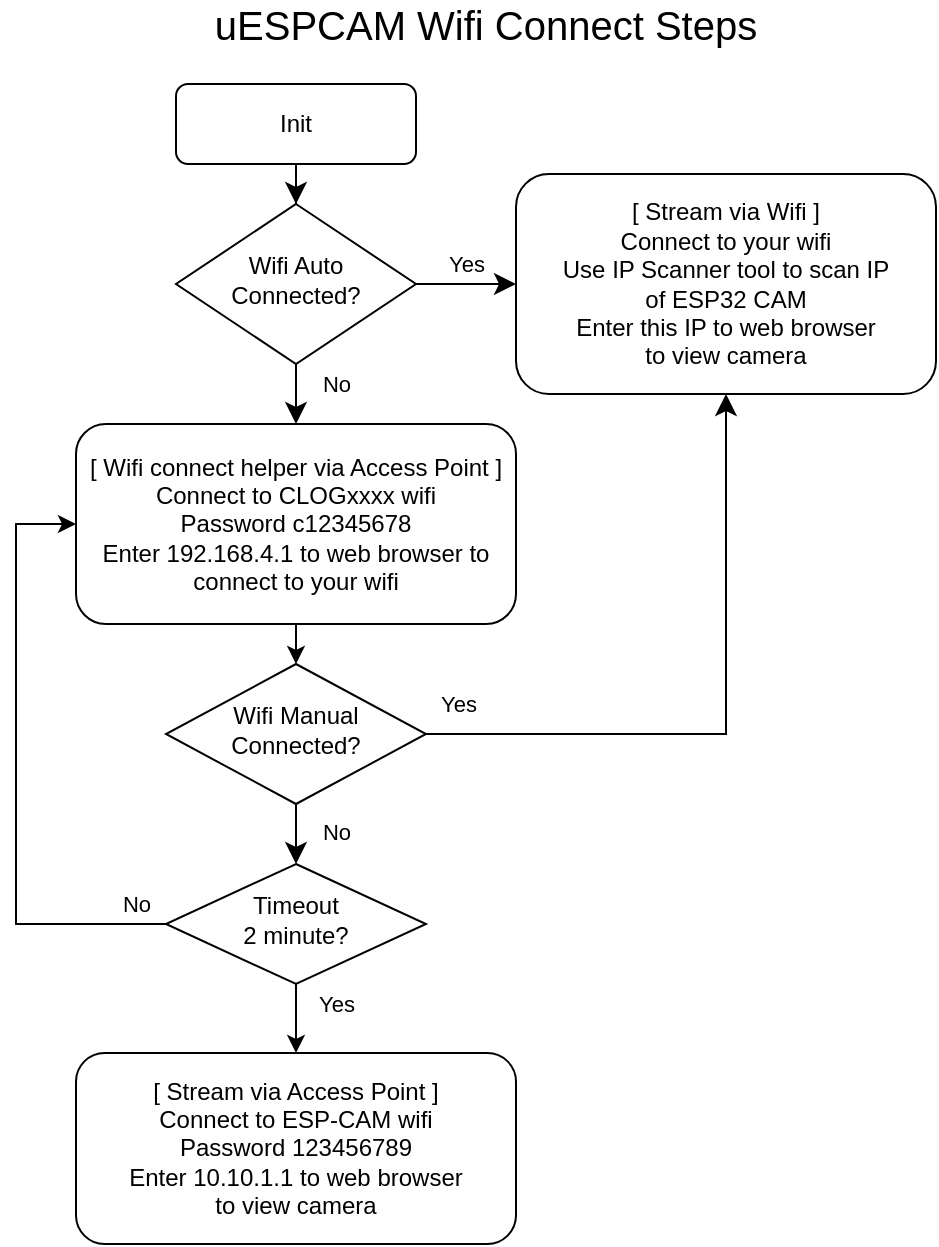 <mxfile version="14.9.8" type="device"><diagram id="C5RBs43oDa-KdzZeNtuy" name="Page-1"><mxGraphModel dx="742" dy="489" grid="1" gridSize="10" guides="1" tooltips="1" connect="1" arrows="1" fold="1" page="1" pageScale="1" pageWidth="827" pageHeight="1169" background="none" math="0" shadow="0"><root><mxCell id="WIyWlLk6GJQsqaUBKTNV-0"/><mxCell id="WIyWlLk6GJQsqaUBKTNV-1" parent="WIyWlLk6GJQsqaUBKTNV-0"/><mxCell id="WIyWlLk6GJQsqaUBKTNV-2" value="" style="rounded=0;html=1;jettySize=auto;orthogonalLoop=1;fontSize=11;endArrow=classic;endFill=1;endSize=8;strokeWidth=1;shadow=0;labelBackgroundColor=none;edgeStyle=orthogonalEdgeStyle;" parent="WIyWlLk6GJQsqaUBKTNV-1" source="WIyWlLk6GJQsqaUBKTNV-3" target="WIyWlLk6GJQsqaUBKTNV-6" edge="1"><mxGeometry relative="1" as="geometry"/></mxCell><mxCell id="WIyWlLk6GJQsqaUBKTNV-3" value="Init" style="rounded=1;whiteSpace=wrap;html=1;fontSize=12;glass=0;strokeWidth=1;shadow=0;" parent="WIyWlLk6GJQsqaUBKTNV-1" vertex="1"><mxGeometry x="160" y="60" width="120" height="40" as="geometry"/></mxCell><mxCell id="WIyWlLk6GJQsqaUBKTNV-4" value="No" style="rounded=0;html=1;jettySize=auto;orthogonalLoop=1;fontSize=11;endArrow=classic;endFill=1;endSize=8;strokeWidth=1;shadow=0;labelBackgroundColor=none;edgeStyle=orthogonalEdgeStyle;entryX=0.5;entryY=0;entryDx=0;entryDy=0;" parent="WIyWlLk6GJQsqaUBKTNV-1" source="WIyWlLk6GJQsqaUBKTNV-6" target="Rcb7EhWjXm5r0OmXuOH9-1" edge="1"><mxGeometry x="0.2" y="20" relative="1" as="geometry"><mxPoint as="offset"/></mxGeometry></mxCell><mxCell id="WIyWlLk6GJQsqaUBKTNV-5" value="Yes" style="edgeStyle=orthogonalEdgeStyle;rounded=0;html=1;jettySize=auto;orthogonalLoop=1;fontSize=11;endArrow=classic;endFill=1;endSize=8;strokeWidth=1;shadow=0;labelBackgroundColor=none;" parent="WIyWlLk6GJQsqaUBKTNV-1" source="WIyWlLk6GJQsqaUBKTNV-6" target="WIyWlLk6GJQsqaUBKTNV-7" edge="1"><mxGeometry y="10" relative="1" as="geometry"><mxPoint as="offset"/></mxGeometry></mxCell><mxCell id="WIyWlLk6GJQsqaUBKTNV-6" value="Wifi Auto&lt;br&gt;Connected?" style="rhombus;whiteSpace=wrap;html=1;shadow=0;fontFamily=Helvetica;fontSize=12;align=center;strokeWidth=1;spacing=6;spacingTop=-4;" parent="WIyWlLk6GJQsqaUBKTNV-1" vertex="1"><mxGeometry x="160" y="120" width="120" height="80" as="geometry"/></mxCell><mxCell id="WIyWlLk6GJQsqaUBKTNV-7" value="[ Stream via Wifi ]&lt;br&gt;Connect to your wifi&lt;br&gt;Use IP Scanner tool to scan IP&lt;br&gt;of ESP32 CAM&lt;br&gt;Enter this IP to web browser&lt;br&gt;to view camera" style="rounded=1;whiteSpace=wrap;html=1;fontSize=12;glass=0;strokeWidth=1;shadow=0;" parent="WIyWlLk6GJQsqaUBKTNV-1" vertex="1"><mxGeometry x="330" y="105" width="210" height="110" as="geometry"/></mxCell><mxCell id="WIyWlLk6GJQsqaUBKTNV-8" value="No" style="rounded=0;html=1;jettySize=auto;orthogonalLoop=1;fontSize=11;endArrow=classic;endFill=1;endSize=8;strokeWidth=1;shadow=0;labelBackgroundColor=none;edgeStyle=orthogonalEdgeStyle;entryX=0.5;entryY=0;entryDx=0;entryDy=0;" parent="WIyWlLk6GJQsqaUBKTNV-1" source="WIyWlLk6GJQsqaUBKTNV-10" target="Rcb7EhWjXm5r0OmXuOH9-3" edge="1"><mxGeometry x="0.333" y="20" relative="1" as="geometry"><mxPoint as="offset"/></mxGeometry></mxCell><mxCell id="WIyWlLk6GJQsqaUBKTNV-9" value="Yes" style="edgeStyle=orthogonalEdgeStyle;rounded=0;html=1;jettySize=auto;orthogonalLoop=1;fontSize=11;endArrow=classic;endFill=1;endSize=8;strokeWidth=1;shadow=0;labelBackgroundColor=none;entryX=0.5;entryY=1;entryDx=0;entryDy=0;" parent="WIyWlLk6GJQsqaUBKTNV-1" source="WIyWlLk6GJQsqaUBKTNV-10" target="WIyWlLk6GJQsqaUBKTNV-7" edge="1"><mxGeometry x="-0.899" y="15" relative="1" as="geometry"><mxPoint as="offset"/><mxPoint x="320" y="385" as="targetPoint"/></mxGeometry></mxCell><mxCell id="WIyWlLk6GJQsqaUBKTNV-10" value="Wifi Manual Connected?" style="rhombus;whiteSpace=wrap;html=1;shadow=0;fontFamily=Helvetica;fontSize=12;align=center;strokeWidth=1;spacing=6;spacingTop=-4;" parent="WIyWlLk6GJQsqaUBKTNV-1" vertex="1"><mxGeometry x="155" y="350" width="130" height="70" as="geometry"/></mxCell><mxCell id="WIyWlLk6GJQsqaUBKTNV-11" value="[ Stream via Access Point ]&lt;br&gt;Connect to ESP-CAM wifi&lt;br&gt;Password 123456789&lt;br&gt;Enter 10.10.1.1 to web browser &lt;br&gt;to view camera" style="rounded=1;whiteSpace=wrap;html=1;fontSize=12;glass=0;strokeWidth=1;shadow=0;" parent="WIyWlLk6GJQsqaUBKTNV-1" vertex="1"><mxGeometry x="110" y="544.5" width="220" height="95.5" as="geometry"/></mxCell><mxCell id="Rcb7EhWjXm5r0OmXuOH9-2" style="edgeStyle=orthogonalEdgeStyle;rounded=0;orthogonalLoop=1;jettySize=auto;html=1;exitX=0.5;exitY=1;exitDx=0;exitDy=0;entryX=0.5;entryY=0;entryDx=0;entryDy=0;" parent="WIyWlLk6GJQsqaUBKTNV-1" source="Rcb7EhWjXm5r0OmXuOH9-1" target="WIyWlLk6GJQsqaUBKTNV-10" edge="1"><mxGeometry relative="1" as="geometry"/></mxCell><mxCell id="Rcb7EhWjXm5r0OmXuOH9-1" value="[ Wifi connect helper via Access Point ]&lt;br&gt;Connect to CLOGxxxx wifi&lt;br&gt;Password c12345678&lt;br&gt;Enter 192.168.4.1 to web browser to connect to your wifi&lt;br&gt;" style="rounded=1;whiteSpace=wrap;html=1;fontSize=12;glass=0;strokeWidth=1;shadow=0;" parent="WIyWlLk6GJQsqaUBKTNV-1" vertex="1"><mxGeometry x="110" y="230" width="220" height="100" as="geometry"/></mxCell><mxCell id="Rcb7EhWjXm5r0OmXuOH9-4" style="edgeStyle=orthogonalEdgeStyle;rounded=0;orthogonalLoop=1;jettySize=auto;html=1;entryX=0;entryY=0.5;entryDx=0;entryDy=0;" parent="WIyWlLk6GJQsqaUBKTNV-1" source="Rcb7EhWjXm5r0OmXuOH9-3" target="Rcb7EhWjXm5r0OmXuOH9-1" edge="1"><mxGeometry relative="1" as="geometry"><mxPoint x="160" y="420" as="targetPoint"/><Array as="points"><mxPoint x="80" y="480"/><mxPoint x="80" y="280"/></Array></mxGeometry></mxCell><mxCell id="Rcb7EhWjXm5r0OmXuOH9-6" value="No" style="edgeLabel;html=1;align=center;verticalAlign=middle;resizable=0;points=[];labelBackgroundColor=none;" parent="Rcb7EhWjXm5r0OmXuOH9-4" vertex="1" connectable="0"><mxGeometry x="-0.539" y="1" relative="1" as="geometry"><mxPoint x="55" y="-11" as="offset"/></mxGeometry></mxCell><mxCell id="Rcb7EhWjXm5r0OmXuOH9-7" value="" style="edgeStyle=orthogonalEdgeStyle;rounded=0;orthogonalLoop=1;jettySize=auto;html=1;" parent="WIyWlLk6GJQsqaUBKTNV-1" source="Rcb7EhWjXm5r0OmXuOH9-3" target="WIyWlLk6GJQsqaUBKTNV-11" edge="1"><mxGeometry relative="1" as="geometry"/></mxCell><mxCell id="Rcb7EhWjXm5r0OmXuOH9-8" value="Yes" style="edgeLabel;html=1;align=center;verticalAlign=middle;resizable=0;points=[];labelBackgroundColor=none;" parent="Rcb7EhWjXm5r0OmXuOH9-7" vertex="1" connectable="0"><mxGeometry x="0.495" y="9" relative="1" as="geometry"><mxPoint x="11" y="-13" as="offset"/></mxGeometry></mxCell><mxCell id="Rcb7EhWjXm5r0OmXuOH9-3" value="Timeout &lt;br&gt;2 minute?" style="rhombus;whiteSpace=wrap;html=1;shadow=0;fontFamily=Helvetica;fontSize=12;align=center;strokeWidth=1;spacing=6;spacingTop=-4;" parent="WIyWlLk6GJQsqaUBKTNV-1" vertex="1"><mxGeometry x="155" y="450" width="130" height="60" as="geometry"/></mxCell><mxCell id="Rcb7EhWjXm5r0OmXuOH9-11" value="&lt;font style=&quot;font-size: 20px&quot;&gt;uESPCAM Wifi Connect Steps&lt;/font&gt;" style="text;html=1;strokeColor=none;fillColor=none;align=center;verticalAlign=middle;whiteSpace=wrap;rounded=0;" parent="WIyWlLk6GJQsqaUBKTNV-1" vertex="1"><mxGeometry x="170" y="20" width="290" height="20" as="geometry"/></mxCell></root></mxGraphModel></diagram></mxfile>